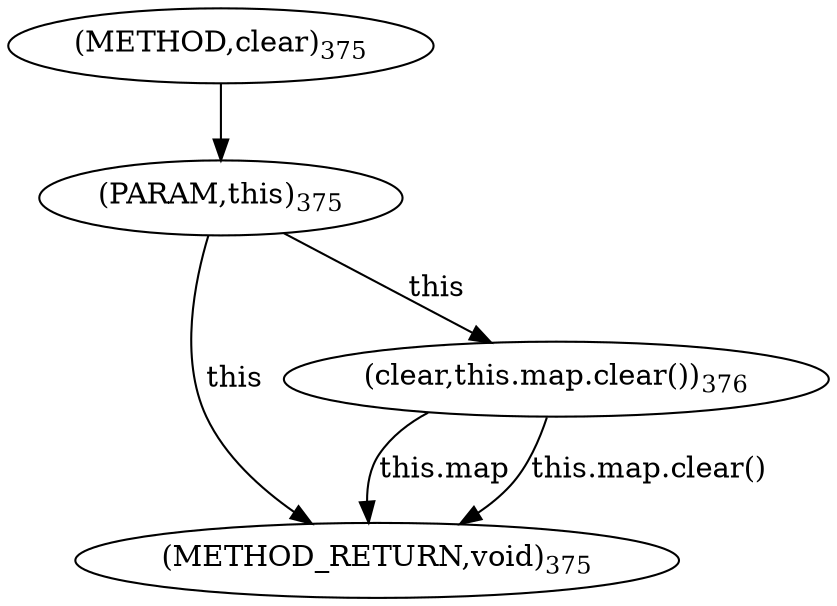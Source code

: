 digraph "clear" {  
"1071" [label = <(METHOD,clear)<SUB>375</SUB>> ]
"1080" [label = <(METHOD_RETURN,void)<SUB>375</SUB>> ]
"1072" [label = <(PARAM,this)<SUB>375</SUB>> ]
"1074" [label = <(clear,this.map.clear())<SUB>376</SUB>> ]
"1074" [label = <(clear,this.map.clear())<SUB>376</SUB>> ]
  "1072" -> "1080"  [ label = "this"] 
  "1074" -> "1080"  [ label = "this.map"] 
  "1074" -> "1080"  [ label = "this.map.clear()"] 
  "1071" -> "1072" 
  "1072" -> "1074"  [ label = "this"] 
}
